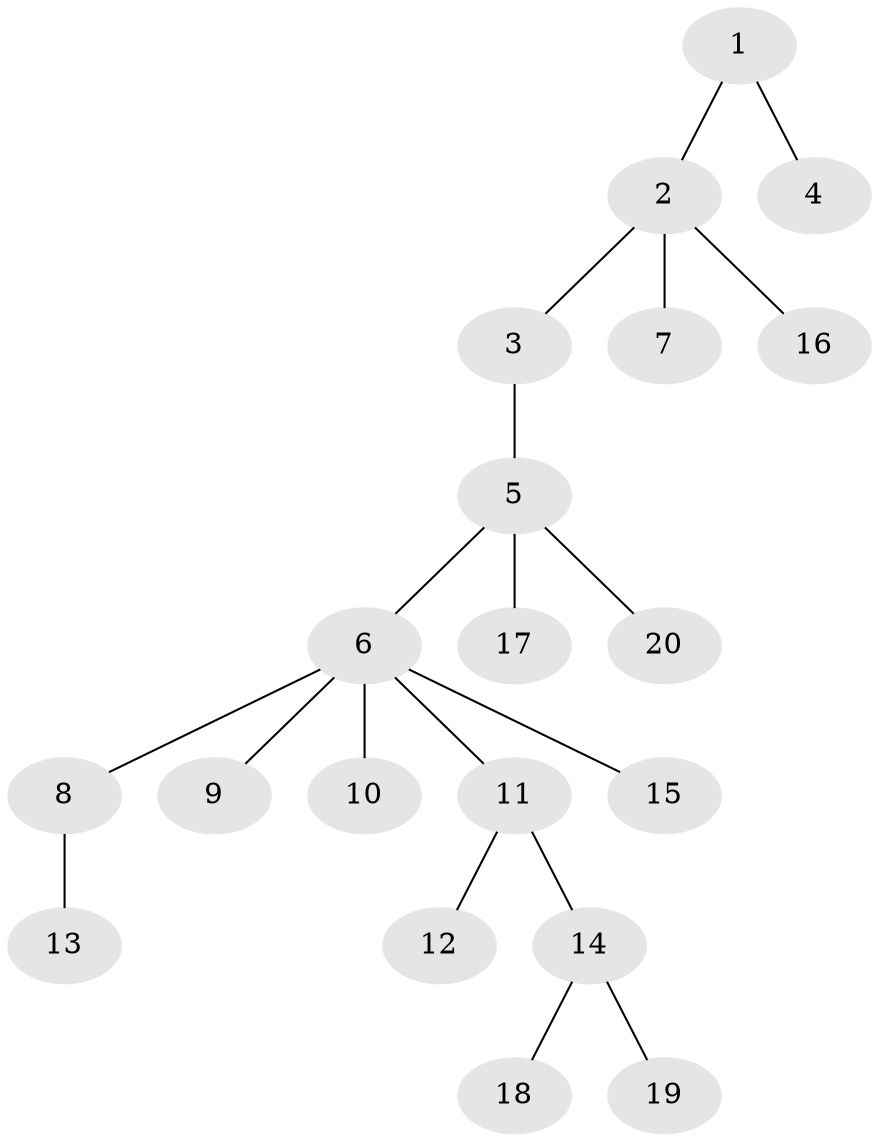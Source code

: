 // Generated by graph-tools (version 1.1) at 2025/46/02/15/25 05:46:28]
// undirected, 20 vertices, 19 edges
graph export_dot {
graph [start="1"]
  node [color=gray90,style=filled];
  1;
  2;
  3;
  4;
  5;
  6;
  7;
  8;
  9;
  10;
  11;
  12;
  13;
  14;
  15;
  16;
  17;
  18;
  19;
  20;
  1 -- 2;
  1 -- 4;
  2 -- 3;
  2 -- 7;
  2 -- 16;
  3 -- 5;
  5 -- 6;
  5 -- 17;
  5 -- 20;
  6 -- 8;
  6 -- 9;
  6 -- 10;
  6 -- 11;
  6 -- 15;
  8 -- 13;
  11 -- 12;
  11 -- 14;
  14 -- 18;
  14 -- 19;
}
